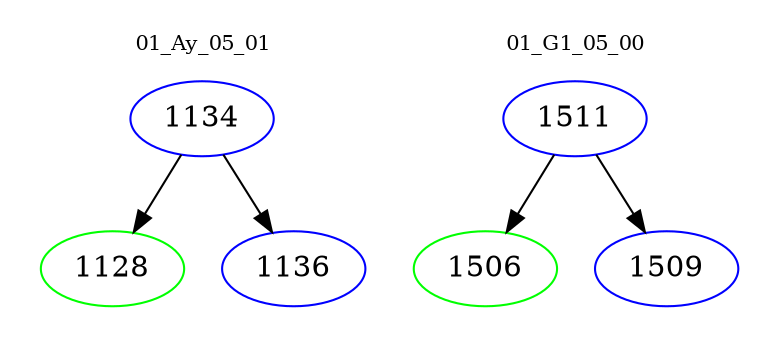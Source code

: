 digraph{
subgraph cluster_0 {
color = white
label = "01_Ay_05_01";
fontsize=10;
T0_1134 [label="1134", color="blue"]
T0_1134 -> T0_1128 [color="black"]
T0_1128 [label="1128", color="green"]
T0_1134 -> T0_1136 [color="black"]
T0_1136 [label="1136", color="blue"]
}
subgraph cluster_1 {
color = white
label = "01_G1_05_00";
fontsize=10;
T1_1511 [label="1511", color="blue"]
T1_1511 -> T1_1506 [color="black"]
T1_1506 [label="1506", color="green"]
T1_1511 -> T1_1509 [color="black"]
T1_1509 [label="1509", color="blue"]
}
}
